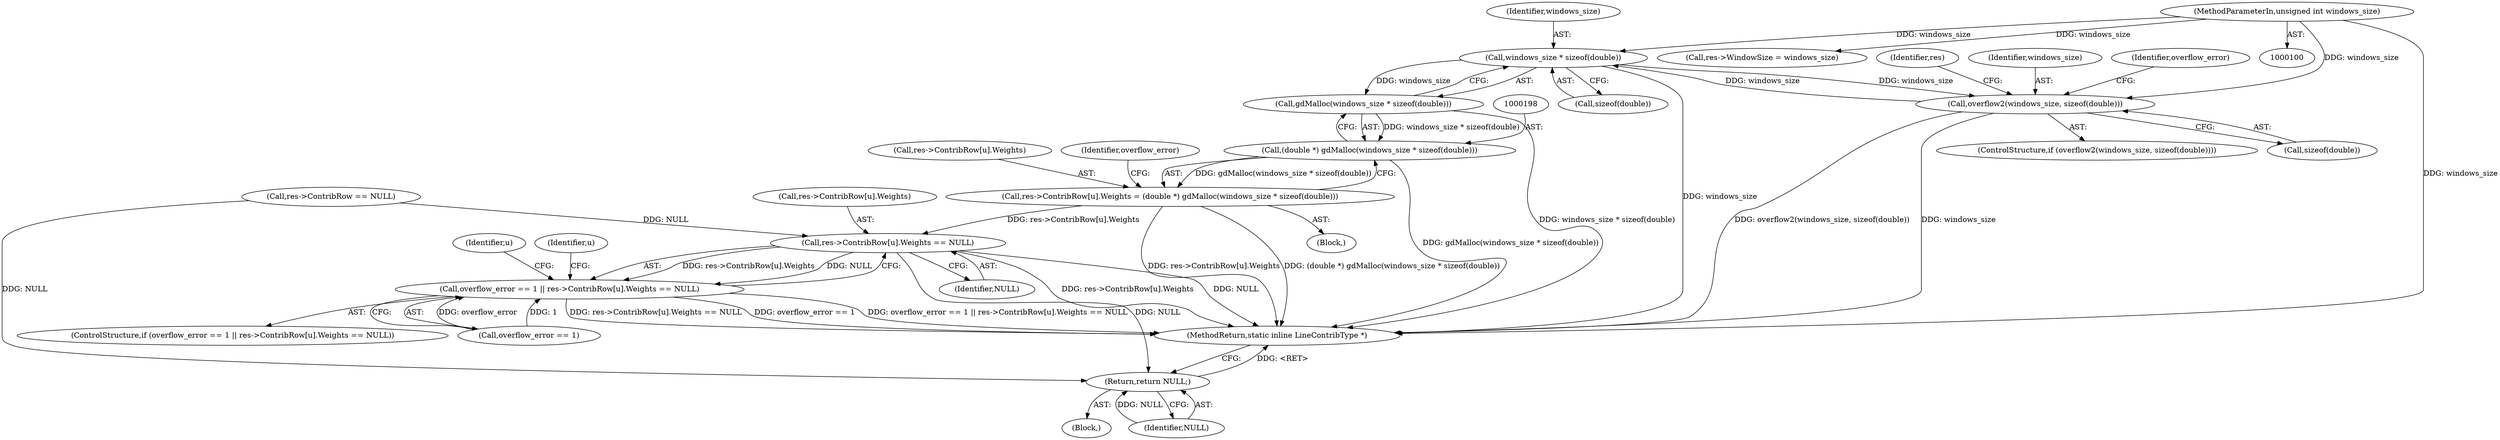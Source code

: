 digraph "1_libgd_60bfb401ad5a4a8ae995dcd36372fe15c71e1a35@API" {
"1000200" [label="(Call,windows_size * sizeof(double))"];
"1000179" [label="(Call,overflow2(windows_size, sizeof(double)))"];
"1000200" [label="(Call,windows_size * sizeof(double))"];
"1000102" [label="(MethodParameterIn,unsigned int windows_size)"];
"1000199" [label="(Call,gdMalloc(windows_size * sizeof(double)))"];
"1000197" [label="(Call,(double *) gdMalloc(windows_size * sizeof(double)))"];
"1000189" [label="(Call,res->ContribRow[u].Weights = (double *) gdMalloc(windows_size * sizeof(double)))"];
"1000209" [label="(Call,res->ContribRow[u].Weights == NULL)"];
"1000205" [label="(Call,overflow_error == 1 || res->ContribRow[u].Weights == NULL)"];
"1000246" [label="(Return,return NULL;)"];
"1000193" [label="(Identifier,res)"];
"1000199" [label="(Call,gdMalloc(windows_size * sizeof(double)))"];
"1000218" [label="(Block,)"];
"1000217" [label="(Identifier,NULL)"];
"1000246" [label="(Return,return NULL;)"];
"1000200" [label="(Call,windows_size * sizeof(double))"];
"1000158" [label="(Call,res->ContribRow == NULL)"];
"1000207" [label="(Identifier,overflow_error)"];
"1000202" [label="(Call,sizeof(double))"];
"1000201" [label="(Identifier,windows_size)"];
"1000180" [label="(Identifier,windows_size)"];
"1000210" [label="(Call,res->ContribRow[u].Weights)"];
"1000247" [label="(Identifier,NULL)"];
"1000102" [label="(MethodParameterIn,unsigned int windows_size)"];
"1000189" [label="(Call,res->ContribRow[u].Weights = (double *) gdMalloc(windows_size * sizeof(double)))"];
"1000206" [label="(Call,overflow_error == 1)"];
"1000126" [label="(Call,res->WindowSize = windows_size)"];
"1000185" [label="(Identifier,overflow_error)"];
"1000176" [label="(Identifier,u)"];
"1000181" [label="(Call,sizeof(double))"];
"1000209" [label="(Call,res->ContribRow[u].Weights == NULL)"];
"1000188" [label="(Block,)"];
"1000190" [label="(Call,res->ContribRow[u].Weights)"];
"1000178" [label="(ControlStructure,if (overflow2(windows_size, sizeof(double))))"];
"1000204" [label="(ControlStructure,if (overflow_error == 1 || res->ContribRow[u].Weights == NULL))"];
"1000205" [label="(Call,overflow_error == 1 || res->ContribRow[u].Weights == NULL)"];
"1000250" [label="(MethodReturn,static inline LineContribType *)"];
"1000179" [label="(Call,overflow2(windows_size, sizeof(double)))"];
"1000197" [label="(Call,(double *) gdMalloc(windows_size * sizeof(double)))"];
"1000221" [label="(Identifier,u)"];
"1000200" -> "1000199"  [label="AST: "];
"1000200" -> "1000202"  [label="CFG: "];
"1000201" -> "1000200"  [label="AST: "];
"1000202" -> "1000200"  [label="AST: "];
"1000199" -> "1000200"  [label="CFG: "];
"1000200" -> "1000250"  [label="DDG: windows_size"];
"1000200" -> "1000179"  [label="DDG: windows_size"];
"1000200" -> "1000199"  [label="DDG: windows_size"];
"1000179" -> "1000200"  [label="DDG: windows_size"];
"1000102" -> "1000200"  [label="DDG: windows_size"];
"1000179" -> "1000178"  [label="AST: "];
"1000179" -> "1000181"  [label="CFG: "];
"1000180" -> "1000179"  [label="AST: "];
"1000181" -> "1000179"  [label="AST: "];
"1000185" -> "1000179"  [label="CFG: "];
"1000193" -> "1000179"  [label="CFG: "];
"1000179" -> "1000250"  [label="DDG: overflow2(windows_size, sizeof(double))"];
"1000179" -> "1000250"  [label="DDG: windows_size"];
"1000102" -> "1000179"  [label="DDG: windows_size"];
"1000102" -> "1000100"  [label="AST: "];
"1000102" -> "1000250"  [label="DDG: windows_size"];
"1000102" -> "1000126"  [label="DDG: windows_size"];
"1000199" -> "1000197"  [label="AST: "];
"1000197" -> "1000199"  [label="CFG: "];
"1000199" -> "1000250"  [label="DDG: windows_size * sizeof(double)"];
"1000199" -> "1000197"  [label="DDG: windows_size * sizeof(double)"];
"1000197" -> "1000189"  [label="AST: "];
"1000198" -> "1000197"  [label="AST: "];
"1000189" -> "1000197"  [label="CFG: "];
"1000197" -> "1000250"  [label="DDG: gdMalloc(windows_size * sizeof(double))"];
"1000197" -> "1000189"  [label="DDG: gdMalloc(windows_size * sizeof(double))"];
"1000189" -> "1000188"  [label="AST: "];
"1000190" -> "1000189"  [label="AST: "];
"1000207" -> "1000189"  [label="CFG: "];
"1000189" -> "1000250"  [label="DDG: res->ContribRow[u].Weights"];
"1000189" -> "1000250"  [label="DDG: (double *) gdMalloc(windows_size * sizeof(double))"];
"1000189" -> "1000209"  [label="DDG: res->ContribRow[u].Weights"];
"1000209" -> "1000205"  [label="AST: "];
"1000209" -> "1000217"  [label="CFG: "];
"1000210" -> "1000209"  [label="AST: "];
"1000217" -> "1000209"  [label="AST: "];
"1000205" -> "1000209"  [label="CFG: "];
"1000209" -> "1000250"  [label="DDG: res->ContribRow[u].Weights"];
"1000209" -> "1000250"  [label="DDG: NULL"];
"1000209" -> "1000205"  [label="DDG: res->ContribRow[u].Weights"];
"1000209" -> "1000205"  [label="DDG: NULL"];
"1000158" -> "1000209"  [label="DDG: NULL"];
"1000209" -> "1000246"  [label="DDG: NULL"];
"1000205" -> "1000204"  [label="AST: "];
"1000205" -> "1000206"  [label="CFG: "];
"1000206" -> "1000205"  [label="AST: "];
"1000221" -> "1000205"  [label="CFG: "];
"1000176" -> "1000205"  [label="CFG: "];
"1000205" -> "1000250"  [label="DDG: res->ContribRow[u].Weights == NULL"];
"1000205" -> "1000250"  [label="DDG: overflow_error == 1"];
"1000205" -> "1000250"  [label="DDG: overflow_error == 1 || res->ContribRow[u].Weights == NULL"];
"1000206" -> "1000205"  [label="DDG: overflow_error"];
"1000206" -> "1000205"  [label="DDG: 1"];
"1000246" -> "1000218"  [label="AST: "];
"1000246" -> "1000247"  [label="CFG: "];
"1000247" -> "1000246"  [label="AST: "];
"1000250" -> "1000246"  [label="CFG: "];
"1000246" -> "1000250"  [label="DDG: <RET>"];
"1000247" -> "1000246"  [label="DDG: NULL"];
"1000158" -> "1000246"  [label="DDG: NULL"];
}
